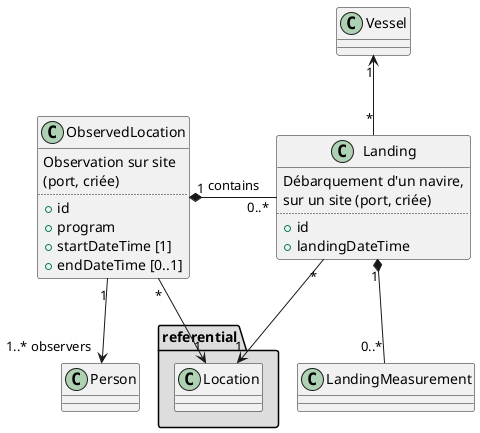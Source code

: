 @startuml class
class ObservedLocation {
  Observation sur site
  (port, criée)
..
    +id
    +program
    +startDateTime [1]
    +endDateTime [0..1]
}

class Landing {
  Débarquement d'un navire,
  sur un site (port, criée)
  ..
  +id
  +landingDateTime
}

class LandingMeasurement {
}

ObservedLocation "1" *-right- "0..*" Landing : contains
ObservedLocation "1" --> "1..* observers" Person

Landing "*" -up-> "1" Vessel
Landing "1" *-- "0..*" LandingMeasurement

package "referential" #DDDDDD {
    Landing "*" --> "1" Location
    ObservedLocation "*" --> "1" Location
}

@enduml
